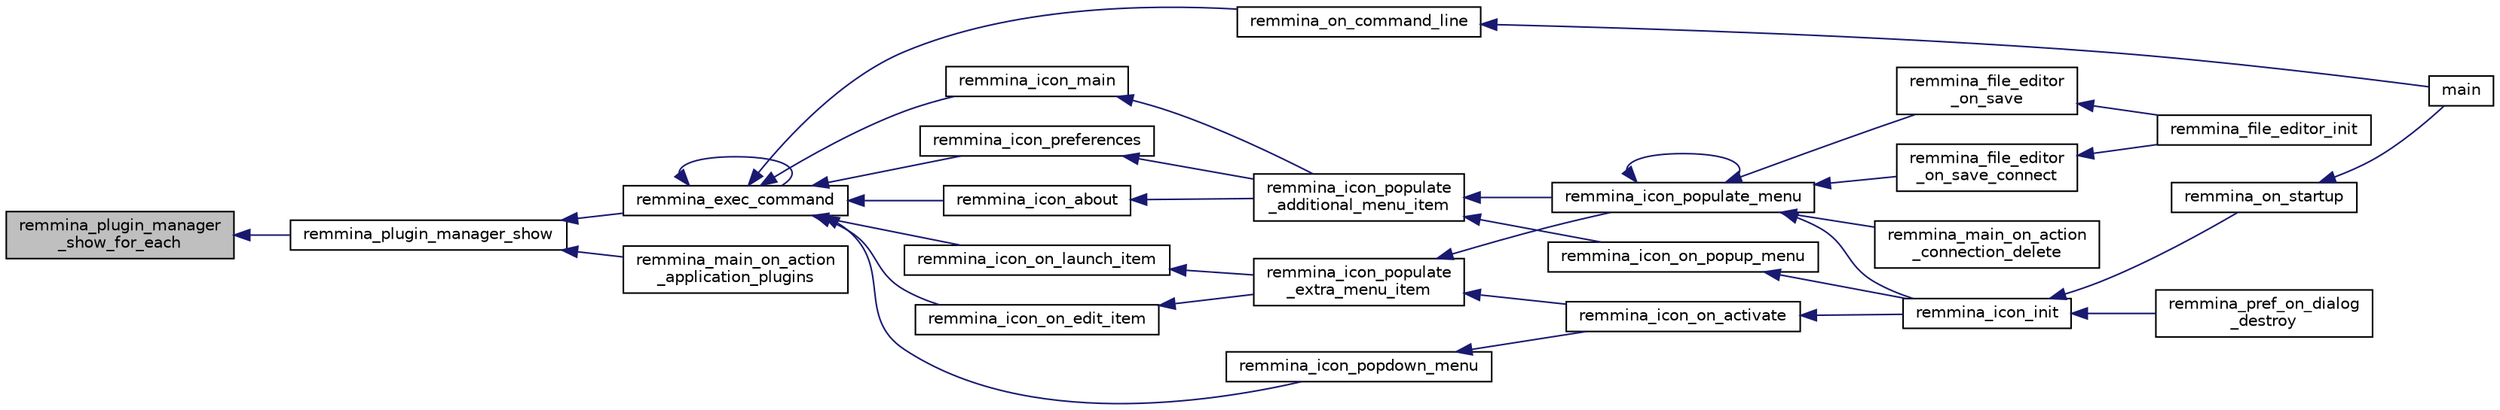 digraph "remmina_plugin_manager_show_for_each"
{
  edge [fontname="Helvetica",fontsize="10",labelfontname="Helvetica",labelfontsize="10"];
  node [fontname="Helvetica",fontsize="10",shape=record];
  rankdir="LR";
  Node829 [label="remmina_plugin_manager\l_show_for_each",height=0.2,width=0.4,color="black", fillcolor="grey75", style="filled", fontcolor="black"];
  Node829 -> Node830 [dir="back",color="midnightblue",fontsize="10",style="solid",fontname="Helvetica"];
  Node830 [label="remmina_plugin_manager_show",height=0.2,width=0.4,color="black", fillcolor="white", style="filled",URL="$remmina__plugin__manager_8h.html#aedec4e9cf18d99a559aa51065c2bc276"];
  Node830 -> Node831 [dir="back",color="midnightblue",fontsize="10",style="solid",fontname="Helvetica"];
  Node831 [label="remmina_exec_command",height=0.2,width=0.4,color="black", fillcolor="white", style="filled",URL="$remmina__exec_8h.html#a424cabdcff647797061e7482049d62a7"];
  Node831 -> Node832 [dir="back",color="midnightblue",fontsize="10",style="solid",fontname="Helvetica"];
  Node832 [label="remmina_on_command_line",height=0.2,width=0.4,color="black", fillcolor="white", style="filled",URL="$remmina_8c.html#aeb286fc5bd52ab5382ab8cb495dc2914"];
  Node832 -> Node833 [dir="back",color="midnightblue",fontsize="10",style="solid",fontname="Helvetica"];
  Node833 [label="main",height=0.2,width=0.4,color="black", fillcolor="white", style="filled",URL="$remmina_8c.html#a0ddf1224851353fc92bfbff6f499fa97"];
  Node831 -> Node831 [dir="back",color="midnightblue",fontsize="10",style="solid",fontname="Helvetica"];
  Node831 -> Node834 [dir="back",color="midnightblue",fontsize="10",style="solid",fontname="Helvetica"];
  Node834 [label="remmina_icon_main",height=0.2,width=0.4,color="black", fillcolor="white", style="filled",URL="$remmina__icon_8c.html#a920476110ab6410c8fc8cf734109e497"];
  Node834 -> Node835 [dir="back",color="midnightblue",fontsize="10",style="solid",fontname="Helvetica"];
  Node835 [label="remmina_icon_populate\l_additional_menu_item",height=0.2,width=0.4,color="black", fillcolor="white", style="filled",URL="$remmina__icon_8c.html#a8aaf73ed94cf20dcce1c7be26262cb56"];
  Node835 -> Node836 [dir="back",color="midnightblue",fontsize="10",style="solid",fontname="Helvetica"];
  Node836 [label="remmina_icon_populate_menu",height=0.2,width=0.4,color="black", fillcolor="white", style="filled",URL="$remmina__icon_8h.html#af80ed314f91d653237249d839c7fc3b2"];
  Node836 -> Node837 [dir="back",color="midnightblue",fontsize="10",style="solid",fontname="Helvetica"];
  Node837 [label="remmina_file_editor\l_on_save",height=0.2,width=0.4,color="black", fillcolor="white", style="filled",URL="$remmina__file__editor_8c.html#ac2a5cf9cdcf640986e245eb04be9c4ad"];
  Node837 -> Node838 [dir="back",color="midnightblue",fontsize="10",style="solid",fontname="Helvetica"];
  Node838 [label="remmina_file_editor_init",height=0.2,width=0.4,color="black", fillcolor="white", style="filled",URL="$remmina__file__editor_8c.html#a9afd8d41c66f547320930eb331f3124d"];
  Node836 -> Node839 [dir="back",color="midnightblue",fontsize="10",style="solid",fontname="Helvetica"];
  Node839 [label="remmina_file_editor\l_on_save_connect",height=0.2,width=0.4,color="black", fillcolor="white", style="filled",URL="$remmina__file__editor_8c.html#a57224f3f69f04f398de563b71be6b18e"];
  Node839 -> Node838 [dir="back",color="midnightblue",fontsize="10",style="solid",fontname="Helvetica"];
  Node836 -> Node836 [dir="back",color="midnightblue",fontsize="10",style="solid",fontname="Helvetica"];
  Node836 -> Node840 [dir="back",color="midnightblue",fontsize="10",style="solid",fontname="Helvetica"];
  Node840 [label="remmina_icon_init",height=0.2,width=0.4,color="black", fillcolor="white", style="filled",URL="$remmina__icon_8h.html#a741c81815e562f40672c4485172306d6"];
  Node840 -> Node841 [dir="back",color="midnightblue",fontsize="10",style="solid",fontname="Helvetica"];
  Node841 [label="remmina_on_startup",height=0.2,width=0.4,color="black", fillcolor="white", style="filled",URL="$remmina_8c.html#a26d2c20be18ff44f239b756f1d5be01a"];
  Node841 -> Node833 [dir="back",color="midnightblue",fontsize="10",style="solid",fontname="Helvetica"];
  Node840 -> Node842 [dir="back",color="midnightblue",fontsize="10",style="solid",fontname="Helvetica"];
  Node842 [label="remmina_pref_on_dialog\l_destroy",height=0.2,width=0.4,color="black", fillcolor="white", style="filled",URL="$remmina__pref__dialog_8c.html#ab9776574663e2c3fcb793ec70887336d"];
  Node836 -> Node843 [dir="back",color="midnightblue",fontsize="10",style="solid",fontname="Helvetica"];
  Node843 [label="remmina_main_on_action\l_connection_delete",height=0.2,width=0.4,color="black", fillcolor="white", style="filled",URL="$remmina__main_8c.html#aa0cd57e00874ae6ca8b0ee83213267da"];
  Node835 -> Node844 [dir="back",color="midnightblue",fontsize="10",style="solid",fontname="Helvetica"];
  Node844 [label="remmina_icon_on_popup_menu",height=0.2,width=0.4,color="black", fillcolor="white", style="filled",URL="$remmina__icon_8c.html#a95b917790eeb38e48137018796bdda93"];
  Node844 -> Node840 [dir="back",color="midnightblue",fontsize="10",style="solid",fontname="Helvetica"];
  Node831 -> Node845 [dir="back",color="midnightblue",fontsize="10",style="solid",fontname="Helvetica"];
  Node845 [label="remmina_icon_preferences",height=0.2,width=0.4,color="black", fillcolor="white", style="filled",URL="$remmina__icon_8c.html#ad3b0e3d12e4854eae05b1afea19da404"];
  Node845 -> Node835 [dir="back",color="midnightblue",fontsize="10",style="solid",fontname="Helvetica"];
  Node831 -> Node846 [dir="back",color="midnightblue",fontsize="10",style="solid",fontname="Helvetica"];
  Node846 [label="remmina_icon_about",height=0.2,width=0.4,color="black", fillcolor="white", style="filled",URL="$remmina__icon_8c.html#a5cdf1958ef01e49889bcee2e90e2cf71"];
  Node846 -> Node835 [dir="back",color="midnightblue",fontsize="10",style="solid",fontname="Helvetica"];
  Node831 -> Node847 [dir="back",color="midnightblue",fontsize="10",style="solid",fontname="Helvetica"];
  Node847 [label="remmina_icon_on_launch_item",height=0.2,width=0.4,color="black", fillcolor="white", style="filled",URL="$remmina__icon_8c.html#ad1699688680e12abcfd5c74dd2f76d83"];
  Node847 -> Node848 [dir="back",color="midnightblue",fontsize="10",style="solid",fontname="Helvetica"];
  Node848 [label="remmina_icon_populate\l_extra_menu_item",height=0.2,width=0.4,color="black", fillcolor="white", style="filled",URL="$remmina__icon_8c.html#a2847311861df3a2f1c8bbcd35cf3fd6f"];
  Node848 -> Node836 [dir="back",color="midnightblue",fontsize="10",style="solid",fontname="Helvetica"];
  Node848 -> Node849 [dir="back",color="midnightblue",fontsize="10",style="solid",fontname="Helvetica"];
  Node849 [label="remmina_icon_on_activate",height=0.2,width=0.4,color="black", fillcolor="white", style="filled",URL="$remmina__icon_8c.html#af175fef31eb95974094088235b3a2b1d"];
  Node849 -> Node840 [dir="back",color="midnightblue",fontsize="10",style="solid",fontname="Helvetica"];
  Node831 -> Node850 [dir="back",color="midnightblue",fontsize="10",style="solid",fontname="Helvetica"];
  Node850 [label="remmina_icon_on_edit_item",height=0.2,width=0.4,color="black", fillcolor="white", style="filled",URL="$remmina__icon_8c.html#af8708120906a8dc41a7998ebf9ecd129"];
  Node850 -> Node848 [dir="back",color="midnightblue",fontsize="10",style="solid",fontname="Helvetica"];
  Node831 -> Node851 [dir="back",color="midnightblue",fontsize="10",style="solid",fontname="Helvetica"];
  Node851 [label="remmina_icon_popdown_menu",height=0.2,width=0.4,color="black", fillcolor="white", style="filled",URL="$remmina__icon_8c.html#a444be76e3c3a065279c5f9abc7fae833"];
  Node851 -> Node849 [dir="back",color="midnightblue",fontsize="10",style="solid",fontname="Helvetica"];
  Node830 -> Node852 [dir="back",color="midnightblue",fontsize="10",style="solid",fontname="Helvetica"];
  Node852 [label="remmina_main_on_action\l_application_plugins",height=0.2,width=0.4,color="black", fillcolor="white", style="filled",URL="$remmina__main_8c.html#a0c471479d9ce5817dcc1f085ff4d8688"];
}
